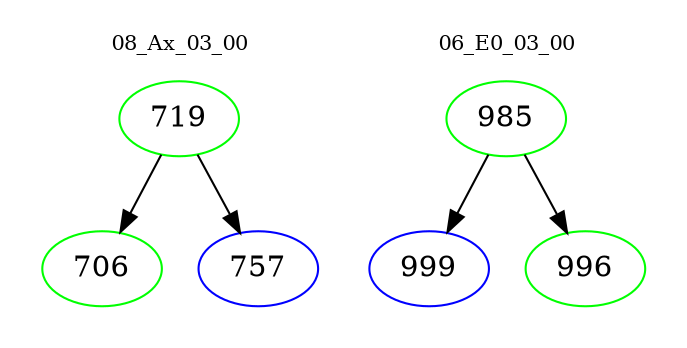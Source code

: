 digraph{
subgraph cluster_0 {
color = white
label = "08_Ax_03_00";
fontsize=10;
T0_719 [label="719", color="green"]
T0_719 -> T0_706 [color="black"]
T0_706 [label="706", color="green"]
T0_719 -> T0_757 [color="black"]
T0_757 [label="757", color="blue"]
}
subgraph cluster_1 {
color = white
label = "06_E0_03_00";
fontsize=10;
T1_985 [label="985", color="green"]
T1_985 -> T1_999 [color="black"]
T1_999 [label="999", color="blue"]
T1_985 -> T1_996 [color="black"]
T1_996 [label="996", color="green"]
}
}
